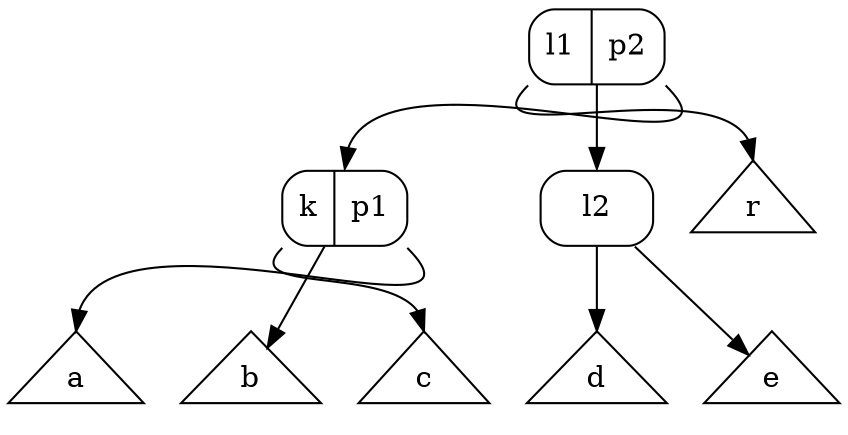 // After  steeling a key from the brother to the right.
digraph G {
    node [ ordering = out ];
    p [ shape = Mrecord, label = "<f1> l1|<f2> p2" ];
    "p":f1 -> k [tailport = se, headport = n ];
    p -> br [headport = n ];
    "p":f2 -> r [tailport = sw, headport = n ];
    br [ shape = Mrecord, label = "l2" ];
    "br" -> d;
    "br" -> e;
    k [ shape = Mrecord, label = "<f1> k|<f2> p1" ];
    "k":f1 -> a [tailport = se, headport = n ];
    k -> b;
    "k":f2 -> c [tailport = sw, headport = n ];
    a [ shape = triangle ];
    b [ shape = triangle ];
    c [ shape = triangle ];
    d [ shape = triangle ];
    e [ shape = triangle ];
    r [ shape = triangle ];
}
